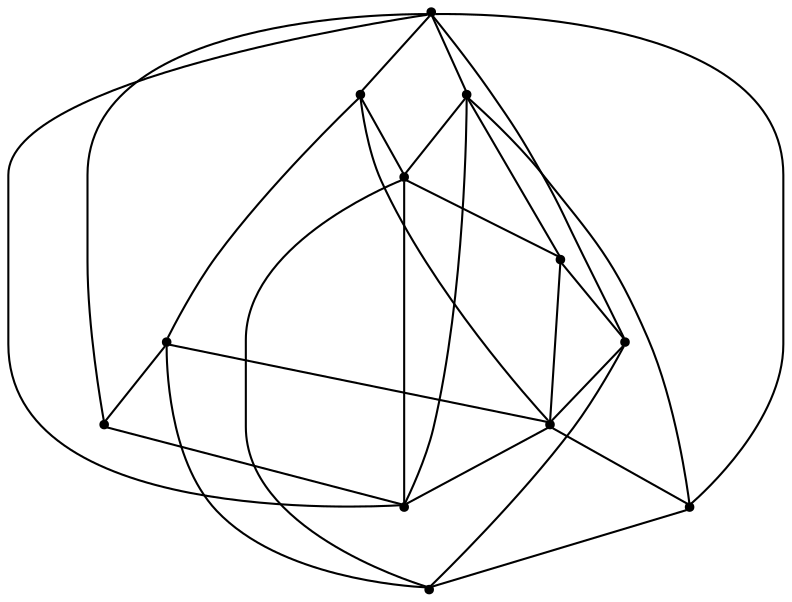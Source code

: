 graph {
  node [shape=point,comment="{\"directed\":false,\"doi\":\"10.4230/LIPIcs.GD.2024.16\",\"figure\":\"4 (2)\"}"]

  v0 [pos="1239.3405213082085,520.9375492244815"]
  v1 [pos="950.4516387428712,716.4357941257489"]
  v2 [pos="902.5684503153491,499.2155078842179"]
  v3 [pos="1233.4280194446796,644.9884122434803"]
  v4 [pos="1174.1587655267576,428.2859339667149"]
  v5 [pos="902.5684503153491,657.0296866518514"]
  v6 [pos="1043.7953970544147,754.8909651965831"]
  v7 [pos="967.7500789051925,423.1884267738477"]
  v8 [pos="1195.8860174539082,700.846732851641"]
  v9 [pos="885.2735715180311,564.3816319050086"]
  v10 [pos="1136.4268664663455,743.3096404504668"]
  v11 [pos="1061.6262612847306,396.3690054018215"]

  v0 -- v1 [id="-1",pos="1239.3405213082085,520.9375492244815 950.4516387428712,716.4357941257489 950.4516387428712,716.4357941257489 950.4516387428712,716.4357941257489"]
  v9 -- v4 [id="-2",pos="885.2735715180311,564.3816319050086 1174.1587655267576,428.2859339667149 1174.1587655267576,428.2859339667149 1174.1587655267576,428.2859339667149"]
  v9 -- v5 [id="-3",pos="885.2735715180311,564.3816319050086 902.5684503153491,657.0296866518514 902.5684503153491,657.0296866518514 902.5684503153491,657.0296866518514"]
  v9 -- v6 [id="-4",pos="885.2735715180311,564.3816319050086 1043.7953970544147,754.8909651965831 1043.7953970544147,754.8909651965831 1043.7953970544147,754.8909651965831"]
  v9 -- v11 [id="-5",pos="885.2735715180311,564.3816319050086 1061.6262612847306,396.3690054018215 1061.6262612847306,396.3690054018215 1061.6262612847306,396.3690054018215"]
  v9 -- v8 [id="-6",pos="885.2735715180311,564.3816319050086 1195.8860174539082,700.846732851641 1195.8860174539082,700.846732851641 1195.8860174539082,700.846732851641"]
  v9 -- v2 [id="-7",pos="885.2735715180311,564.3816319050086 902.5684503153491,499.2155078842179 902.5684503153491,499.2155078842179 902.5684503153491,499.2155078842179"]
  v2 -- v10 [id="-8",pos="902.5684503153491,499.2155078842179 1136.4268664663455,743.3096404504668 1136.4268664663455,743.3096404504668 1136.4268664663455,743.3096404504668"]
  v2 -- v7 [id="-9",pos="902.5684503153491,499.2155078842179 967.7500789051925,423.1884267738477 967.7500789051925,423.1884267738477 967.7500789051925,423.1884267738477"]
  v5 -- v4 [id="-11",pos="902.5684503153491,657.0296866518514 1174.1587655267576,428.2859339667149 1174.1587655267576,428.2859339667149 1174.1587655267576,428.2859339667149"]
  v5 -- v1 [id="-12",pos="902.5684503153491,657.0296866518514 950.4516387428712,716.4357941257489 950.4516387428712,716.4357941257489 950.4516387428712,716.4357941257489"]
  v5 -- v0 [id="-13",pos="902.5684503153491,657.0296866518514 1239.3405213082085,520.9375492244815 1239.3405213082085,520.9375492244815 1239.3405213082085,520.9375492244815"]
  v5 -- v8 [id="-14",pos="902.5684503153491,657.0296866518514 1195.8860174539082,700.846732851641 1195.8860174539082,700.846732851641 1195.8860174539082,700.846732851641"]
  v2 -- v0 [id="-16",pos="902.5684503153491,499.2155078842179 1239.3405213082085,520.9375492244815 1239.3405213082085,520.9375492244815 1239.3405213082085,520.9375492244815"]
  v1 -- v6 [id="-18",pos="950.4516387428712,716.4357941257489 1043.7953970544147,754.8909651965831 1043.7953970544147,754.8909651965831 1043.7953970544147,754.8909651965831"]
  v1 -- v10 [id="-19",pos="950.4516387428712,716.4357941257489 1136.4268664663455,743.3096404504668 1136.4268664663455,743.3096404504668 1136.4268664663455,743.3096404504668"]
  v7 -- v10 [id="-21",pos="967.7500789051925,423.1884267738477 1136.4268664663455,743.3096404504668 1136.4268664663455,743.3096404504668 1136.4268664663455,743.3096404504668"]
  v7 -- v11 [id="-23",pos="967.7500789051925,423.1884267738477 1061.6262612847306,396.3690054018215 1061.6262612847306,396.3690054018215 1061.6262612847306,396.3690054018215"]
  v7 -- v3 [id="-24",pos="967.7500789051925,423.1884267738477 1233.4280194446796,644.9884122434803 1233.4280194446796,644.9884122434803 1233.4280194446796,644.9884122434803"]
  v6 -- v3 [id="-25",pos="1043.7953970544147,754.8909651965831 1233.4280194446796,644.9884122434803 1233.4280194446796,644.9884122434803 1233.4280194446796,644.9884122434803"]
  v6 -- v10 [id="-26",pos="1043.7953970544147,754.8909651965831 1136.4268664663455,743.3096404504668 1136.4268664663455,743.3096404504668 1136.4268664663455,743.3096404504668"]
  v11 -- v4 [id="-29",pos="1061.6262612847306,396.3690054018215 1174.1587655267576,428.2859339667149 1174.1587655267576,428.2859339667149 1174.1587655267576,428.2859339667149"]
  v10 -- v8 [id="-34",pos="1136.4268664663455,743.3096404504668 1195.8860174539082,700.846732851641 1195.8860174539082,700.846732851641 1195.8860174539082,700.846732851641"]
  v10 -- v4 [id="-35",pos="1136.4268664663455,743.3096404504668 1174.1587655267576,428.2859339667149 1174.1587655267576,428.2859339667149 1174.1587655267576,428.2859339667149"]
  v4 -- v0 [id="-40",pos="1174.1587655267576,428.2859339667149 1239.3405213082085,520.9375492244815 1239.3405213082085,520.9375492244815 1239.3405213082085,520.9375492244815"]
  v8 -- v3 [id="-43",pos="1195.8860174539082,700.846732851641 1233.4280194446796,644.9884122434803 1233.4280194446796,644.9884122434803 1233.4280194446796,644.9884122434803"]
  v3 -- v0 [id="-48",pos="1233.4280194446796,644.9884122434803 1239.3405213082085,520.9375492244815 1239.3405213082085,520.9375492244815 1239.3405213082085,520.9375492244815"]
}